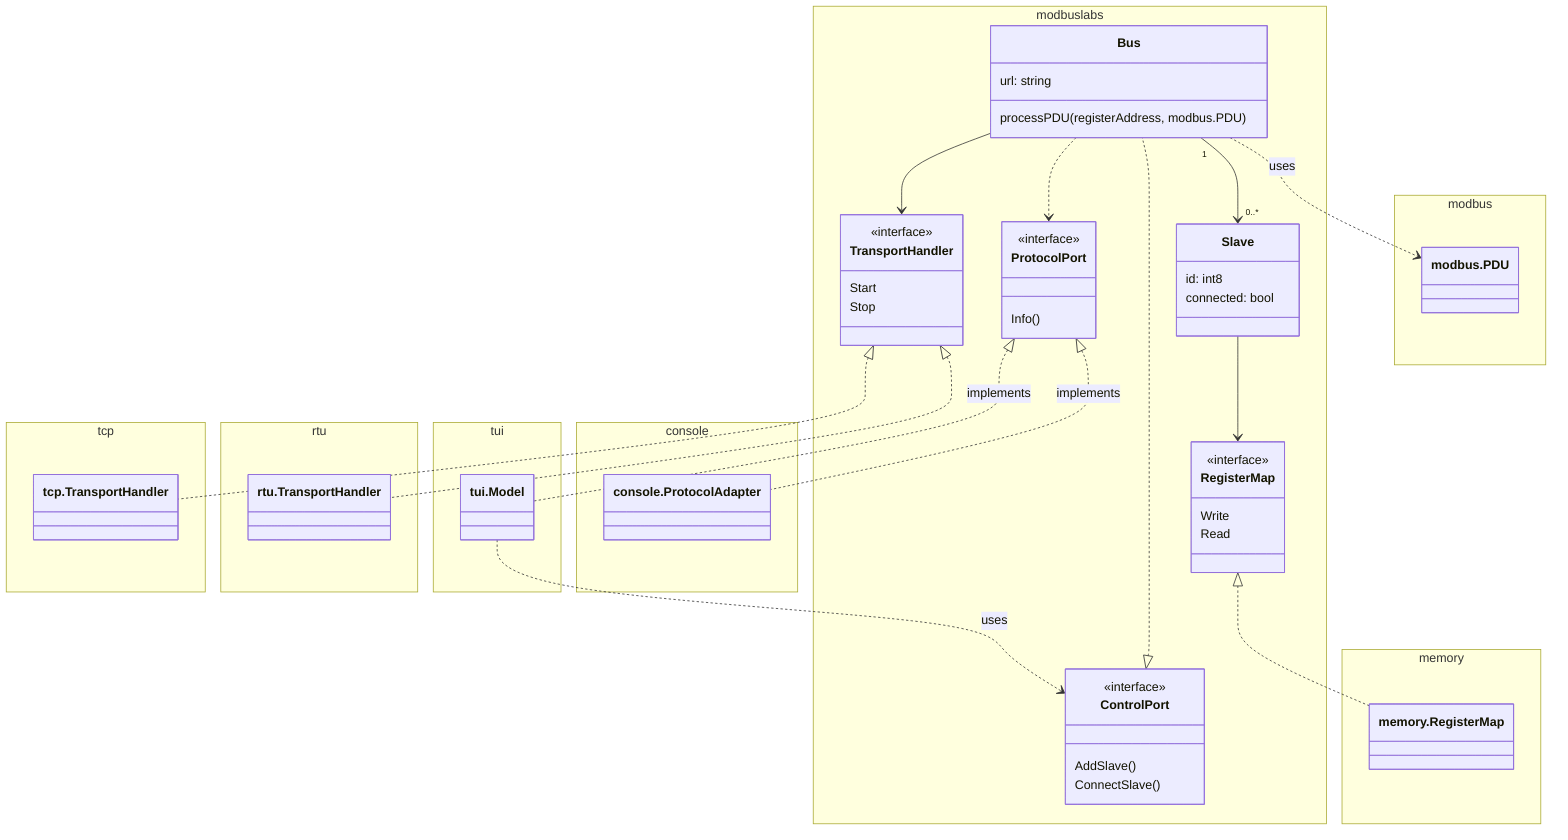 classDiagram
    namespace tcp {
        class tcp.TransportHandler
    }

    namespace rtu {
        class rtu.TransportHandler
    }

    namespace modbuslabs {
        class Bus {
            url: string
            processPDU(registerAddress, modbus.PDU)
        }

        class Slave {
            id: int8
            connected: bool
        }
        class RegisterMap {
            <<interface>>
            Write
            Read
        }
        class TransportHandler{
            <<interface>>
            Start
            Stop
        }

        class ControlPort {
            <<interface>>
            AddSlave()
            ConnectSlave()
        }

        class ProtocolPort {
            <<interface>>
            Info()
        }
    }


    namespace modbus {
        class modbus.PDU
    }

    namespace tui {
        class tui.Model
    }

    namespace console {
        class console.ProtocolAdapter
    }

    namespace memory {
        class memory.RegisterMap
    }

    TransportHandler <|.. tcp.TransportHandler
    TransportHandler <|.. rtu.TransportHandler

    Bus "1" --> "0..*" Slave
    ControlPort <|.. Bus
    Bus ..> ProtocolPort
    Bus --> TransportHandler
    Slave --> RegisterMap
    Bus ..> modbus.PDU: uses


    tui.Model ..> ControlPort : uses
    ProtocolPort <|.. tui.Model : implements

    ProtocolPort <|.. console.ProtocolAdapter: implements

    RegisterMap <|.. memory.RegisterMap
